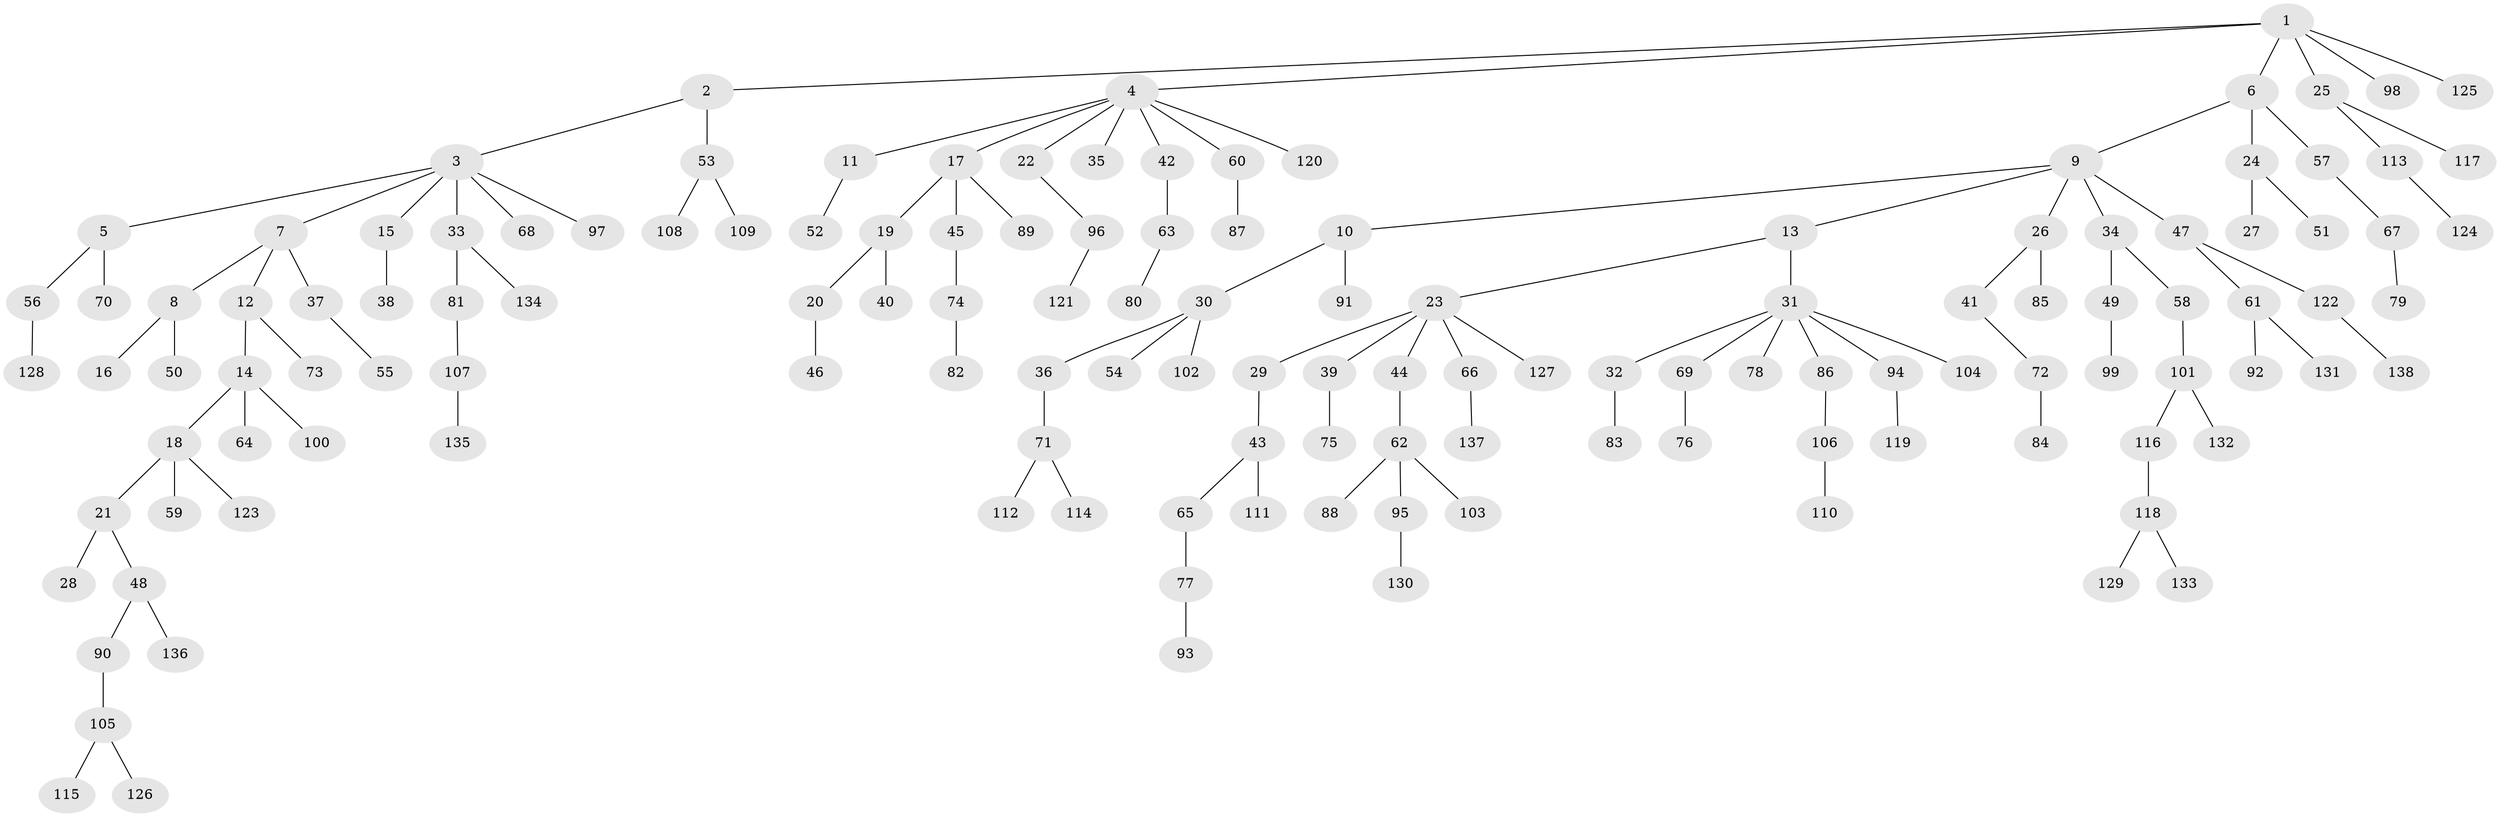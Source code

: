 // Generated by graph-tools (version 1.1) at 2025/52/03/09/25 04:52:29]
// undirected, 138 vertices, 137 edges
graph export_dot {
graph [start="1"]
  node [color=gray90,style=filled];
  1;
  2;
  3;
  4;
  5;
  6;
  7;
  8;
  9;
  10;
  11;
  12;
  13;
  14;
  15;
  16;
  17;
  18;
  19;
  20;
  21;
  22;
  23;
  24;
  25;
  26;
  27;
  28;
  29;
  30;
  31;
  32;
  33;
  34;
  35;
  36;
  37;
  38;
  39;
  40;
  41;
  42;
  43;
  44;
  45;
  46;
  47;
  48;
  49;
  50;
  51;
  52;
  53;
  54;
  55;
  56;
  57;
  58;
  59;
  60;
  61;
  62;
  63;
  64;
  65;
  66;
  67;
  68;
  69;
  70;
  71;
  72;
  73;
  74;
  75;
  76;
  77;
  78;
  79;
  80;
  81;
  82;
  83;
  84;
  85;
  86;
  87;
  88;
  89;
  90;
  91;
  92;
  93;
  94;
  95;
  96;
  97;
  98;
  99;
  100;
  101;
  102;
  103;
  104;
  105;
  106;
  107;
  108;
  109;
  110;
  111;
  112;
  113;
  114;
  115;
  116;
  117;
  118;
  119;
  120;
  121;
  122;
  123;
  124;
  125;
  126;
  127;
  128;
  129;
  130;
  131;
  132;
  133;
  134;
  135;
  136;
  137;
  138;
  1 -- 2;
  1 -- 4;
  1 -- 6;
  1 -- 25;
  1 -- 98;
  1 -- 125;
  2 -- 3;
  2 -- 53;
  3 -- 5;
  3 -- 7;
  3 -- 15;
  3 -- 33;
  3 -- 68;
  3 -- 97;
  4 -- 11;
  4 -- 17;
  4 -- 22;
  4 -- 35;
  4 -- 42;
  4 -- 60;
  4 -- 120;
  5 -- 56;
  5 -- 70;
  6 -- 9;
  6 -- 24;
  6 -- 57;
  7 -- 8;
  7 -- 12;
  7 -- 37;
  8 -- 16;
  8 -- 50;
  9 -- 10;
  9 -- 13;
  9 -- 26;
  9 -- 34;
  9 -- 47;
  10 -- 30;
  10 -- 91;
  11 -- 52;
  12 -- 14;
  12 -- 73;
  13 -- 23;
  13 -- 31;
  14 -- 18;
  14 -- 64;
  14 -- 100;
  15 -- 38;
  17 -- 19;
  17 -- 45;
  17 -- 89;
  18 -- 21;
  18 -- 59;
  18 -- 123;
  19 -- 20;
  19 -- 40;
  20 -- 46;
  21 -- 28;
  21 -- 48;
  22 -- 96;
  23 -- 29;
  23 -- 39;
  23 -- 44;
  23 -- 66;
  23 -- 127;
  24 -- 27;
  24 -- 51;
  25 -- 113;
  25 -- 117;
  26 -- 41;
  26 -- 85;
  29 -- 43;
  30 -- 36;
  30 -- 54;
  30 -- 102;
  31 -- 32;
  31 -- 69;
  31 -- 78;
  31 -- 86;
  31 -- 94;
  31 -- 104;
  32 -- 83;
  33 -- 81;
  33 -- 134;
  34 -- 49;
  34 -- 58;
  36 -- 71;
  37 -- 55;
  39 -- 75;
  41 -- 72;
  42 -- 63;
  43 -- 65;
  43 -- 111;
  44 -- 62;
  45 -- 74;
  47 -- 61;
  47 -- 122;
  48 -- 90;
  48 -- 136;
  49 -- 99;
  53 -- 108;
  53 -- 109;
  56 -- 128;
  57 -- 67;
  58 -- 101;
  60 -- 87;
  61 -- 92;
  61 -- 131;
  62 -- 88;
  62 -- 95;
  62 -- 103;
  63 -- 80;
  65 -- 77;
  66 -- 137;
  67 -- 79;
  69 -- 76;
  71 -- 112;
  71 -- 114;
  72 -- 84;
  74 -- 82;
  77 -- 93;
  81 -- 107;
  86 -- 106;
  90 -- 105;
  94 -- 119;
  95 -- 130;
  96 -- 121;
  101 -- 116;
  101 -- 132;
  105 -- 115;
  105 -- 126;
  106 -- 110;
  107 -- 135;
  113 -- 124;
  116 -- 118;
  118 -- 129;
  118 -- 133;
  122 -- 138;
}
